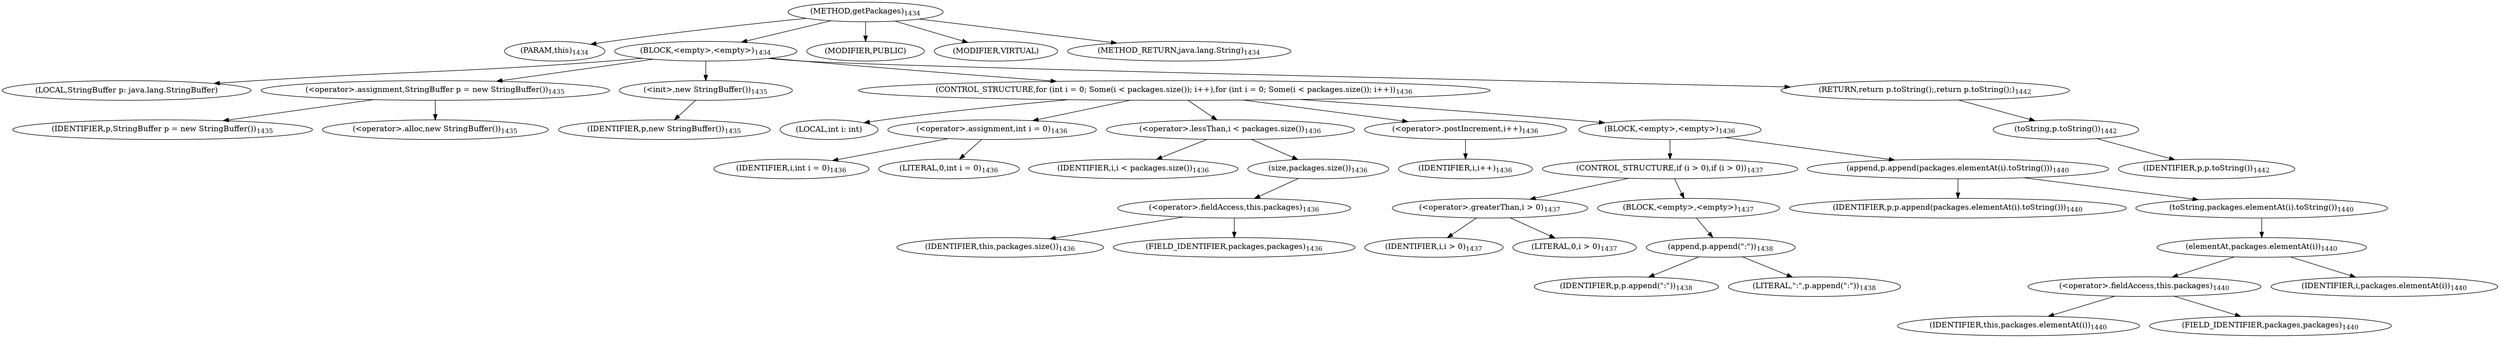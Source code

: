 digraph "getPackages" {  
"2730" [label = <(METHOD,getPackages)<SUB>1434</SUB>> ]
"2731" [label = <(PARAM,this)<SUB>1434</SUB>> ]
"2732" [label = <(BLOCK,&lt;empty&gt;,&lt;empty&gt;)<SUB>1434</SUB>> ]
"271" [label = <(LOCAL,StringBuffer p: java.lang.StringBuffer)> ]
"2733" [label = <(&lt;operator&gt;.assignment,StringBuffer p = new StringBuffer())<SUB>1435</SUB>> ]
"2734" [label = <(IDENTIFIER,p,StringBuffer p = new StringBuffer())<SUB>1435</SUB>> ]
"2735" [label = <(&lt;operator&gt;.alloc,new StringBuffer())<SUB>1435</SUB>> ]
"2736" [label = <(&lt;init&gt;,new StringBuffer())<SUB>1435</SUB>> ]
"270" [label = <(IDENTIFIER,p,new StringBuffer())<SUB>1435</SUB>> ]
"2737" [label = <(CONTROL_STRUCTURE,for (int i = 0; Some(i &lt; packages.size()); i++),for (int i = 0; Some(i &lt; packages.size()); i++))<SUB>1436</SUB>> ]
"2738" [label = <(LOCAL,int i: int)> ]
"2739" [label = <(&lt;operator&gt;.assignment,int i = 0)<SUB>1436</SUB>> ]
"2740" [label = <(IDENTIFIER,i,int i = 0)<SUB>1436</SUB>> ]
"2741" [label = <(LITERAL,0,int i = 0)<SUB>1436</SUB>> ]
"2742" [label = <(&lt;operator&gt;.lessThan,i &lt; packages.size())<SUB>1436</SUB>> ]
"2743" [label = <(IDENTIFIER,i,i &lt; packages.size())<SUB>1436</SUB>> ]
"2744" [label = <(size,packages.size())<SUB>1436</SUB>> ]
"2745" [label = <(&lt;operator&gt;.fieldAccess,this.packages)<SUB>1436</SUB>> ]
"2746" [label = <(IDENTIFIER,this,packages.size())<SUB>1436</SUB>> ]
"2747" [label = <(FIELD_IDENTIFIER,packages,packages)<SUB>1436</SUB>> ]
"2748" [label = <(&lt;operator&gt;.postIncrement,i++)<SUB>1436</SUB>> ]
"2749" [label = <(IDENTIFIER,i,i++)<SUB>1436</SUB>> ]
"2750" [label = <(BLOCK,&lt;empty&gt;,&lt;empty&gt;)<SUB>1436</SUB>> ]
"2751" [label = <(CONTROL_STRUCTURE,if (i &gt; 0),if (i &gt; 0))<SUB>1437</SUB>> ]
"2752" [label = <(&lt;operator&gt;.greaterThan,i &gt; 0)<SUB>1437</SUB>> ]
"2753" [label = <(IDENTIFIER,i,i &gt; 0)<SUB>1437</SUB>> ]
"2754" [label = <(LITERAL,0,i &gt; 0)<SUB>1437</SUB>> ]
"2755" [label = <(BLOCK,&lt;empty&gt;,&lt;empty&gt;)<SUB>1437</SUB>> ]
"2756" [label = <(append,p.append(&quot;:&quot;))<SUB>1438</SUB>> ]
"2757" [label = <(IDENTIFIER,p,p.append(&quot;:&quot;))<SUB>1438</SUB>> ]
"2758" [label = <(LITERAL,&quot;:&quot;,p.append(&quot;:&quot;))<SUB>1438</SUB>> ]
"2759" [label = <(append,p.append(packages.elementAt(i).toString()))<SUB>1440</SUB>> ]
"2760" [label = <(IDENTIFIER,p,p.append(packages.elementAt(i).toString()))<SUB>1440</SUB>> ]
"2761" [label = <(toString,packages.elementAt(i).toString())<SUB>1440</SUB>> ]
"2762" [label = <(elementAt,packages.elementAt(i))<SUB>1440</SUB>> ]
"2763" [label = <(&lt;operator&gt;.fieldAccess,this.packages)<SUB>1440</SUB>> ]
"2764" [label = <(IDENTIFIER,this,packages.elementAt(i))<SUB>1440</SUB>> ]
"2765" [label = <(FIELD_IDENTIFIER,packages,packages)<SUB>1440</SUB>> ]
"2766" [label = <(IDENTIFIER,i,packages.elementAt(i))<SUB>1440</SUB>> ]
"2767" [label = <(RETURN,return p.toString();,return p.toString();)<SUB>1442</SUB>> ]
"2768" [label = <(toString,p.toString())<SUB>1442</SUB>> ]
"2769" [label = <(IDENTIFIER,p,p.toString())<SUB>1442</SUB>> ]
"2770" [label = <(MODIFIER,PUBLIC)> ]
"2771" [label = <(MODIFIER,VIRTUAL)> ]
"2772" [label = <(METHOD_RETURN,java.lang.String)<SUB>1434</SUB>> ]
  "2730" -> "2731" 
  "2730" -> "2732" 
  "2730" -> "2770" 
  "2730" -> "2771" 
  "2730" -> "2772" 
  "2732" -> "271" 
  "2732" -> "2733" 
  "2732" -> "2736" 
  "2732" -> "2737" 
  "2732" -> "2767" 
  "2733" -> "2734" 
  "2733" -> "2735" 
  "2736" -> "270" 
  "2737" -> "2738" 
  "2737" -> "2739" 
  "2737" -> "2742" 
  "2737" -> "2748" 
  "2737" -> "2750" 
  "2739" -> "2740" 
  "2739" -> "2741" 
  "2742" -> "2743" 
  "2742" -> "2744" 
  "2744" -> "2745" 
  "2745" -> "2746" 
  "2745" -> "2747" 
  "2748" -> "2749" 
  "2750" -> "2751" 
  "2750" -> "2759" 
  "2751" -> "2752" 
  "2751" -> "2755" 
  "2752" -> "2753" 
  "2752" -> "2754" 
  "2755" -> "2756" 
  "2756" -> "2757" 
  "2756" -> "2758" 
  "2759" -> "2760" 
  "2759" -> "2761" 
  "2761" -> "2762" 
  "2762" -> "2763" 
  "2762" -> "2766" 
  "2763" -> "2764" 
  "2763" -> "2765" 
  "2767" -> "2768" 
  "2768" -> "2769" 
}
